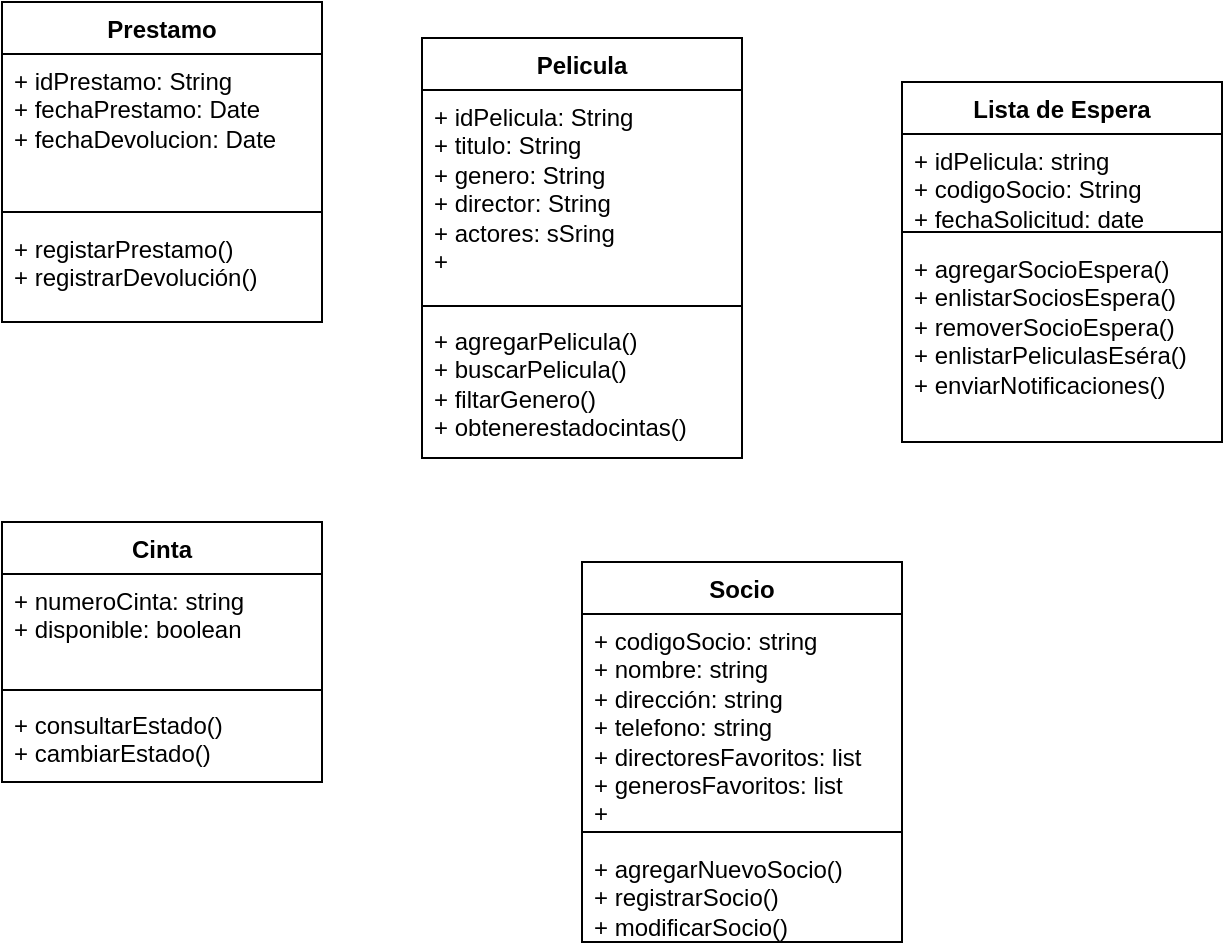 <mxfile version="24.8.3" pages="2">
  <diagram id="HY31zmjFNkYuN76-ePmm" name="Diagrama Parcial 2">
    <mxGraphModel dx="1112" dy="469" grid="1" gridSize="10" guides="1" tooltips="1" connect="1" arrows="1" fold="1" page="1" pageScale="1" pageWidth="827" pageHeight="1169" math="0" shadow="0">
      <root>
        <mxCell id="0" />
        <mxCell id="1" parent="0" />
        <mxCell id="63KjfcL5WjEioUHbcsD_-1" value="Pelicula" style="swimlane;fontStyle=1;align=center;verticalAlign=top;childLayout=stackLayout;horizontal=1;startSize=26;horizontalStack=0;resizeParent=1;resizeParentMax=0;resizeLast=0;collapsible=1;marginBottom=0;whiteSpace=wrap;html=1;" vertex="1" parent="1">
          <mxGeometry x="280" y="258" width="160" height="210" as="geometry" />
        </mxCell>
        <mxCell id="63KjfcL5WjEioUHbcsD_-2" value="+ idPelicula: String&lt;br&gt;&lt;div&gt;+ titulo: String&lt;div&gt;+ genero: String&lt;/div&gt;&lt;div&gt;+ director: String&lt;/div&gt;&lt;div&gt;+ actores: sSring&lt;/div&gt;&lt;div&gt;+&lt;/div&gt;&lt;/div&gt;" style="text;strokeColor=none;fillColor=none;align=left;verticalAlign=top;spacingLeft=4;spacingRight=4;overflow=hidden;rotatable=0;points=[[0,0.5],[1,0.5]];portConstraint=eastwest;whiteSpace=wrap;html=1;" vertex="1" parent="63KjfcL5WjEioUHbcsD_-1">
          <mxGeometry y="26" width="160" height="104" as="geometry" />
        </mxCell>
        <mxCell id="63KjfcL5WjEioUHbcsD_-3" value="" style="line;strokeWidth=1;fillColor=none;align=left;verticalAlign=middle;spacingTop=-1;spacingLeft=3;spacingRight=3;rotatable=0;labelPosition=right;points=[];portConstraint=eastwest;strokeColor=inherit;" vertex="1" parent="63KjfcL5WjEioUHbcsD_-1">
          <mxGeometry y="130" width="160" height="8" as="geometry" />
        </mxCell>
        <mxCell id="63KjfcL5WjEioUHbcsD_-4" value="+ agregarPelicula()&lt;div&gt;&lt;span style=&quot;background-color: initial;&quot;&gt;+ buscarPelicula()&lt;/span&gt;&lt;/div&gt;&lt;div&gt;&lt;span style=&quot;background-color: initial;&quot;&gt;+ filtarGenero()&lt;/span&gt;&lt;/div&gt;&lt;div&gt;&lt;span style=&quot;background-color: initial;&quot;&gt;+ obtenerestadocintas()&lt;/span&gt;&lt;/div&gt;&lt;div&gt;&lt;span style=&quot;background-color: initial;&quot;&gt;&lt;br&gt;&lt;/span&gt;&lt;/div&gt;" style="text;strokeColor=none;fillColor=none;align=left;verticalAlign=top;spacingLeft=4;spacingRight=4;overflow=hidden;rotatable=0;points=[[0,0.5],[1,0.5]];portConstraint=eastwest;whiteSpace=wrap;html=1;" vertex="1" parent="63KjfcL5WjEioUHbcsD_-1">
          <mxGeometry y="138" width="160" height="72" as="geometry" />
        </mxCell>
        <mxCell id="63KjfcL5WjEioUHbcsD_-5" value="Cinta" style="swimlane;fontStyle=1;align=center;verticalAlign=top;childLayout=stackLayout;horizontal=1;startSize=26;horizontalStack=0;resizeParent=1;resizeParentMax=0;resizeLast=0;collapsible=1;marginBottom=0;whiteSpace=wrap;html=1;" vertex="1" parent="1">
          <mxGeometry x="70" y="500" width="160" height="130" as="geometry" />
        </mxCell>
        <mxCell id="63KjfcL5WjEioUHbcsD_-6" value="+ numeroCinta: string&lt;div&gt;+ disponible: boolean&lt;/div&gt;" style="text;strokeColor=none;fillColor=none;align=left;verticalAlign=top;spacingLeft=4;spacingRight=4;overflow=hidden;rotatable=0;points=[[0,0.5],[1,0.5]];portConstraint=eastwest;whiteSpace=wrap;html=1;" vertex="1" parent="63KjfcL5WjEioUHbcsD_-5">
          <mxGeometry y="26" width="160" height="54" as="geometry" />
        </mxCell>
        <mxCell id="63KjfcL5WjEioUHbcsD_-7" value="" style="line;strokeWidth=1;fillColor=none;align=left;verticalAlign=middle;spacingTop=-1;spacingLeft=3;spacingRight=3;rotatable=0;labelPosition=right;points=[];portConstraint=eastwest;strokeColor=inherit;" vertex="1" parent="63KjfcL5WjEioUHbcsD_-5">
          <mxGeometry y="80" width="160" height="8" as="geometry" />
        </mxCell>
        <mxCell id="63KjfcL5WjEioUHbcsD_-8" value="+ consultarEstado()&lt;div&gt;+ cambiarEstado()&lt;/div&gt;" style="text;strokeColor=none;fillColor=none;align=left;verticalAlign=top;spacingLeft=4;spacingRight=4;overflow=hidden;rotatable=0;points=[[0,0.5],[1,0.5]];portConstraint=eastwest;whiteSpace=wrap;html=1;" vertex="1" parent="63KjfcL5WjEioUHbcsD_-5">
          <mxGeometry y="88" width="160" height="42" as="geometry" />
        </mxCell>
        <mxCell id="63KjfcL5WjEioUHbcsD_-9" value="Prestamo" style="swimlane;fontStyle=1;align=center;verticalAlign=top;childLayout=stackLayout;horizontal=1;startSize=26;horizontalStack=0;resizeParent=1;resizeParentMax=0;resizeLast=0;collapsible=1;marginBottom=0;whiteSpace=wrap;html=1;" vertex="1" parent="1">
          <mxGeometry x="70" y="240" width="160" height="160" as="geometry" />
        </mxCell>
        <mxCell id="63KjfcL5WjEioUHbcsD_-10" value="+ idPrestamo: String&lt;div&gt;+ fechaPrestamo: Date&lt;div&gt;+ fechaDevolucion: Date&lt;/div&gt;&lt;div&gt;&lt;br&gt;&lt;/div&gt;&lt;/div&gt;" style="text;strokeColor=none;fillColor=none;align=left;verticalAlign=top;spacingLeft=4;spacingRight=4;overflow=hidden;rotatable=0;points=[[0,0.5],[1,0.5]];portConstraint=eastwest;whiteSpace=wrap;html=1;" vertex="1" parent="63KjfcL5WjEioUHbcsD_-9">
          <mxGeometry y="26" width="160" height="74" as="geometry" />
        </mxCell>
        <mxCell id="63KjfcL5WjEioUHbcsD_-11" value="" style="line;strokeWidth=1;fillColor=none;align=left;verticalAlign=middle;spacingTop=-1;spacingLeft=3;spacingRight=3;rotatable=0;labelPosition=right;points=[];portConstraint=eastwest;strokeColor=inherit;" vertex="1" parent="63KjfcL5WjEioUHbcsD_-9">
          <mxGeometry y="100" width="160" height="10" as="geometry" />
        </mxCell>
        <mxCell id="63KjfcL5WjEioUHbcsD_-12" value="+ registarPrestamo()&lt;div&gt;+ registrarDevolución()&lt;/div&gt;" style="text;strokeColor=none;fillColor=none;align=left;verticalAlign=top;spacingLeft=4;spacingRight=4;overflow=hidden;rotatable=0;points=[[0,0.5],[1,0.5]];portConstraint=eastwest;whiteSpace=wrap;html=1;" vertex="1" parent="63KjfcL5WjEioUHbcsD_-9">
          <mxGeometry y="110" width="160" height="50" as="geometry" />
        </mxCell>
        <mxCell id="63KjfcL5WjEioUHbcsD_-13" value="Socio" style="swimlane;fontStyle=1;align=center;verticalAlign=top;childLayout=stackLayout;horizontal=1;startSize=26;horizontalStack=0;resizeParent=1;resizeParentMax=0;resizeLast=0;collapsible=1;marginBottom=0;whiteSpace=wrap;html=1;" vertex="1" parent="1">
          <mxGeometry x="360" y="520" width="160" height="190" as="geometry" />
        </mxCell>
        <mxCell id="63KjfcL5WjEioUHbcsD_-14" value="+ codigoSocio: string&lt;div&gt;+ nombre: string&lt;/div&gt;&lt;div&gt;+ dirección: string&lt;/div&gt;&lt;div&gt;+ telefono: string&lt;/div&gt;&lt;div&gt;+ directoresFavoritos: list&lt;/div&gt;&lt;div&gt;+ generosFavoritos: list&lt;/div&gt;&lt;div&gt;+&lt;/div&gt;" style="text;strokeColor=none;fillColor=none;align=left;verticalAlign=top;spacingLeft=4;spacingRight=4;overflow=hidden;rotatable=0;points=[[0,0.5],[1,0.5]];portConstraint=eastwest;whiteSpace=wrap;html=1;" vertex="1" parent="63KjfcL5WjEioUHbcsD_-13">
          <mxGeometry y="26" width="160" height="104" as="geometry" />
        </mxCell>
        <mxCell id="63KjfcL5WjEioUHbcsD_-15" value="" style="line;strokeWidth=1;fillColor=none;align=left;verticalAlign=middle;spacingTop=-1;spacingLeft=3;spacingRight=3;rotatable=0;labelPosition=right;points=[];portConstraint=eastwest;strokeColor=inherit;" vertex="1" parent="63KjfcL5WjEioUHbcsD_-13">
          <mxGeometry y="130" width="160" height="10" as="geometry" />
        </mxCell>
        <mxCell id="63KjfcL5WjEioUHbcsD_-16" value="+ agregarNuevoSocio()&lt;div&gt;+ registrarSocio()&lt;div&gt;+ modificarSocio()&lt;/div&gt;&lt;div&gt;&lt;br&gt;&lt;/div&gt;&lt;/div&gt;" style="text;strokeColor=none;fillColor=none;align=left;verticalAlign=top;spacingLeft=4;spacingRight=4;overflow=hidden;rotatable=0;points=[[0,0.5],[1,0.5]];portConstraint=eastwest;whiteSpace=wrap;html=1;" vertex="1" parent="63KjfcL5WjEioUHbcsD_-13">
          <mxGeometry y="140" width="160" height="50" as="geometry" />
        </mxCell>
        <mxCell id="63KjfcL5WjEioUHbcsD_-17" value="Lista de Espera" style="swimlane;fontStyle=1;align=center;verticalAlign=top;childLayout=stackLayout;horizontal=1;startSize=26;horizontalStack=0;resizeParent=1;resizeParentMax=0;resizeLast=0;collapsible=1;marginBottom=0;whiteSpace=wrap;html=1;" vertex="1" parent="1">
          <mxGeometry x="520" y="280" width="160" height="180" as="geometry" />
        </mxCell>
        <mxCell id="63KjfcL5WjEioUHbcsD_-18" value="+ idPelicula: string&lt;div&gt;+ codigoSocio: String&lt;div&gt;+ fechaSolicitud: date&lt;/div&gt;&lt;/div&gt;" style="text;strokeColor=none;fillColor=none;align=left;verticalAlign=top;spacingLeft=4;spacingRight=4;overflow=hidden;rotatable=0;points=[[0,0.5],[1,0.5]];portConstraint=eastwest;whiteSpace=wrap;html=1;" vertex="1" parent="63KjfcL5WjEioUHbcsD_-17">
          <mxGeometry y="26" width="160" height="44" as="geometry" />
        </mxCell>
        <mxCell id="63KjfcL5WjEioUHbcsD_-19" value="" style="line;strokeWidth=1;fillColor=none;align=left;verticalAlign=middle;spacingTop=-1;spacingLeft=3;spacingRight=3;rotatable=0;labelPosition=right;points=[];portConstraint=eastwest;strokeColor=inherit;" vertex="1" parent="63KjfcL5WjEioUHbcsD_-17">
          <mxGeometry y="70" width="160" height="10" as="geometry" />
        </mxCell>
        <mxCell id="63KjfcL5WjEioUHbcsD_-20" value="+ agregarSocioEspera()&lt;div&gt;+ enlistarSociosEspera()&lt;br&gt;&lt;div&gt;+ removerSocioEspera()&lt;/div&gt;&lt;div&gt;+ enlistarPeliculasEséra()&lt;/div&gt;&lt;/div&gt;&lt;div&gt;+ enviarNotificaciones()&lt;/div&gt;" style="text;strokeColor=none;fillColor=none;align=left;verticalAlign=top;spacingLeft=4;spacingRight=4;overflow=hidden;rotatable=0;points=[[0,0.5],[1,0.5]];portConstraint=eastwest;whiteSpace=wrap;html=1;" vertex="1" parent="63KjfcL5WjEioUHbcsD_-17">
          <mxGeometry y="80" width="160" height="100" as="geometry" />
        </mxCell>
      </root>
    </mxGraphModel>
  </diagram>
  <diagram name="Diagrama Taller 1" id="RLStZQRMeVhz8EXBQSYT">
    <mxGraphModel grid="1" page="1" gridSize="10" guides="1" tooltips="1" connect="1" arrows="1" fold="1" pageScale="1" pageWidth="827" pageHeight="1169" math="0" shadow="0">
      <root>
        <mxCell id="0" />
        <mxCell id="1" parent="0" />
        <mxCell id="O9e-W4EGKh9RpnOx4HyX-1" style="edgeStyle=orthogonalEdgeStyle;rounded=0;orthogonalLoop=1;jettySize=auto;html=1;exitX=1;exitY=0.75;exitDx=0;exitDy=0;" edge="1" parent="1" source="O9e-W4EGKh9RpnOx4HyX-7" target="O9e-W4EGKh9RpnOx4HyX-15">
          <mxGeometry relative="1" as="geometry" />
        </mxCell>
        <mxCell id="O9e-W4EGKh9RpnOx4HyX-2" style="edgeStyle=orthogonalEdgeStyle;rounded=0;orthogonalLoop=1;jettySize=auto;html=1;exitX=1;exitY=0.25;exitDx=0;exitDy=0;entryX=0.5;entryY=1;entryDx=0;entryDy=0;" edge="1" parent="1" source="O9e-W4EGKh9RpnOx4HyX-7" target="O9e-W4EGKh9RpnOx4HyX-11">
          <mxGeometry relative="1" as="geometry" />
        </mxCell>
        <mxCell id="O9e-W4EGKh9RpnOx4HyX-3" style="edgeStyle=orthogonalEdgeStyle;rounded=0;orthogonalLoop=1;jettySize=auto;html=1;exitX=0.5;exitY=1;exitDx=0;exitDy=0;" edge="1" parent="1" source="O9e-W4EGKh9RpnOx4HyX-7" target="O9e-W4EGKh9RpnOx4HyX-34">
          <mxGeometry relative="1" as="geometry" />
        </mxCell>
        <mxCell id="O9e-W4EGKh9RpnOx4HyX-4" style="edgeStyle=orthogonalEdgeStyle;rounded=0;orthogonalLoop=1;jettySize=auto;html=1;exitX=0.5;exitY=0;exitDx=0;exitDy=0;" edge="1" parent="1" source="O9e-W4EGKh9RpnOx4HyX-7" target="O9e-W4EGKh9RpnOx4HyX-48">
          <mxGeometry relative="1" as="geometry" />
        </mxCell>
        <mxCell id="O9e-W4EGKh9RpnOx4HyX-5" style="edgeStyle=orthogonalEdgeStyle;rounded=0;orthogonalLoop=1;jettySize=auto;html=1;exitX=0;exitY=0.75;exitDx=0;exitDy=0;" edge="1" parent="1" source="O9e-W4EGKh9RpnOx4HyX-7" target="O9e-W4EGKh9RpnOx4HyX-24">
          <mxGeometry relative="1" as="geometry" />
        </mxCell>
        <mxCell id="O9e-W4EGKh9RpnOx4HyX-6" style="edgeStyle=orthogonalEdgeStyle;rounded=0;orthogonalLoop=1;jettySize=auto;html=1;exitX=0;exitY=0.25;exitDx=0;exitDy=0;entryX=0.5;entryY=0;entryDx=0;entryDy=0;" edge="1" parent="1" source="O9e-W4EGKh9RpnOx4HyX-7" target="O9e-W4EGKh9RpnOx4HyX-20">
          <mxGeometry relative="1" as="geometry">
            <mxPoint x="1330" y="410" as="targetPoint" />
          </mxGeometry>
        </mxCell>
        <mxCell id="O9e-W4EGKh9RpnOx4HyX-7" value="Sistema de Gestión&amp;nbsp;&lt;div&gt;Clínica Veterinaria&lt;/div&gt;" style="rounded=0;whiteSpace=wrap;html=1;" vertex="1" parent="1">
          <mxGeometry x="1840" y="630" width="120" height="60" as="geometry" />
        </mxCell>
        <mxCell id="O9e-W4EGKh9RpnOx4HyX-8" style="edgeStyle=orthogonalEdgeStyle;rounded=0;orthogonalLoop=1;jettySize=auto;html=1;exitX=1;exitY=0.5;exitDx=0;exitDy=0;" edge="1" parent="1" source="O9e-W4EGKh9RpnOx4HyX-11" target="O9e-W4EGKh9RpnOx4HyX-38">
          <mxGeometry relative="1" as="geometry" />
        </mxCell>
        <mxCell id="O9e-W4EGKh9RpnOx4HyX-9" style="edgeStyle=orthogonalEdgeStyle;rounded=0;orthogonalLoop=1;jettySize=auto;html=1;exitX=0.5;exitY=0;exitDx=0;exitDy=0;entryX=0.5;entryY=1;entryDx=0;entryDy=0;" edge="1" parent="1" source="O9e-W4EGKh9RpnOx4HyX-11" target="O9e-W4EGKh9RpnOx4HyX-40">
          <mxGeometry relative="1" as="geometry" />
        </mxCell>
        <mxCell id="O9e-W4EGKh9RpnOx4HyX-10" style="edgeStyle=orthogonalEdgeStyle;rounded=0;orthogonalLoop=1;jettySize=auto;html=1;exitX=0;exitY=0.5;exitDx=0;exitDy=0;entryX=0.5;entryY=1;entryDx=0;entryDy=0;" edge="1" parent="1" source="O9e-W4EGKh9RpnOx4HyX-11" target="O9e-W4EGKh9RpnOx4HyX-42">
          <mxGeometry relative="1" as="geometry" />
        </mxCell>
        <mxCell id="O9e-W4EGKh9RpnOx4HyX-11" value="Gestión de Ingresos" style="shape=process;whiteSpace=wrap;html=1;backgroundOutline=1;" vertex="1" parent="1">
          <mxGeometry x="2900" y="560" width="120" height="60" as="geometry" />
        </mxCell>
        <mxCell id="O9e-W4EGKh9RpnOx4HyX-12" style="edgeStyle=orthogonalEdgeStyle;rounded=0;orthogonalLoop=1;jettySize=auto;html=1;exitX=0.5;exitY=1;exitDx=0;exitDy=0;" edge="1" parent="1" source="O9e-W4EGKh9RpnOx4HyX-15" target="O9e-W4EGKh9RpnOx4HyX-44">
          <mxGeometry relative="1" as="geometry" />
        </mxCell>
        <mxCell id="O9e-W4EGKh9RpnOx4HyX-13" style="edgeStyle=orthogonalEdgeStyle;rounded=0;orthogonalLoop=1;jettySize=auto;html=1;exitX=1;exitY=0.5;exitDx=0;exitDy=0;" edge="1" parent="1" source="O9e-W4EGKh9RpnOx4HyX-15" target="O9e-W4EGKh9RpnOx4HyX-45">
          <mxGeometry relative="1" as="geometry" />
        </mxCell>
        <mxCell id="O9e-W4EGKh9RpnOx4HyX-14" style="edgeStyle=orthogonalEdgeStyle;rounded=0;orthogonalLoop=1;jettySize=auto;html=1;exitX=0;exitY=0.5;exitDx=0;exitDy=0;" edge="1" parent="1" source="O9e-W4EGKh9RpnOx4HyX-15" target="O9e-W4EGKh9RpnOx4HyX-43">
          <mxGeometry relative="1" as="geometry" />
        </mxCell>
        <mxCell id="O9e-W4EGKh9RpnOx4HyX-15" value="Gestión de Pagos" style="shape=process;whiteSpace=wrap;html=1;backgroundOutline=1;" vertex="1" parent="1">
          <mxGeometry x="2440" y="800" width="120" height="60" as="geometry" />
        </mxCell>
        <mxCell id="O9e-W4EGKh9RpnOx4HyX-16" style="edgeStyle=orthogonalEdgeStyle;rounded=0;orthogonalLoop=1;jettySize=auto;html=1;exitX=0.75;exitY=1;exitDx=0;exitDy=0;" edge="1" parent="1" source="O9e-W4EGKh9RpnOx4HyX-20" target="O9e-W4EGKh9RpnOx4HyX-30">
          <mxGeometry relative="1" as="geometry" />
        </mxCell>
        <mxCell id="O9e-W4EGKh9RpnOx4HyX-17" style="edgeStyle=orthogonalEdgeStyle;rounded=0;orthogonalLoop=1;jettySize=auto;html=1;exitX=0.25;exitY=1;exitDx=0;exitDy=0;" edge="1" parent="1" source="O9e-W4EGKh9RpnOx4HyX-20" target="O9e-W4EGKh9RpnOx4HyX-29">
          <mxGeometry relative="1" as="geometry" />
        </mxCell>
        <mxCell id="O9e-W4EGKh9RpnOx4HyX-18" style="edgeStyle=orthogonalEdgeStyle;rounded=0;orthogonalLoop=1;jettySize=auto;html=1;exitX=0;exitY=0.5;exitDx=0;exitDy=0;" edge="1" parent="1" source="O9e-W4EGKh9RpnOx4HyX-20" target="O9e-W4EGKh9RpnOx4HyX-52">
          <mxGeometry relative="1" as="geometry" />
        </mxCell>
        <mxCell id="O9e-W4EGKh9RpnOx4HyX-19" style="edgeStyle=orthogonalEdgeStyle;rounded=0;orthogonalLoop=1;jettySize=auto;html=1;exitX=1;exitY=0.5;exitDx=0;exitDy=0;" edge="1" parent="1" source="O9e-W4EGKh9RpnOx4HyX-20" target="O9e-W4EGKh9RpnOx4HyX-28">
          <mxGeometry relative="1" as="geometry" />
        </mxCell>
        <mxCell id="O9e-W4EGKh9RpnOx4HyX-20" value="Gestión de Mascotas" style="shape=process;whiteSpace=wrap;html=1;backgroundOutline=1;" vertex="1" parent="1">
          <mxGeometry x="660" y="690" width="120" height="60" as="geometry" />
        </mxCell>
        <mxCell id="O9e-W4EGKh9RpnOx4HyX-21" style="edgeStyle=orthogonalEdgeStyle;rounded=0;orthogonalLoop=1;jettySize=auto;html=1;exitX=0;exitY=0.5;exitDx=0;exitDy=0;" edge="1" parent="1" source="O9e-W4EGKh9RpnOx4HyX-24" target="O9e-W4EGKh9RpnOx4HyX-25">
          <mxGeometry relative="1" as="geometry" />
        </mxCell>
        <mxCell id="O9e-W4EGKh9RpnOx4HyX-22" style="edgeStyle=orthogonalEdgeStyle;rounded=0;orthogonalLoop=1;jettySize=auto;html=1;exitX=0.5;exitY=1;exitDx=0;exitDy=0;" edge="1" parent="1" source="O9e-W4EGKh9RpnOx4HyX-24" target="O9e-W4EGKh9RpnOx4HyX-26">
          <mxGeometry relative="1" as="geometry" />
        </mxCell>
        <mxCell id="O9e-W4EGKh9RpnOx4HyX-23" style="edgeStyle=orthogonalEdgeStyle;rounded=0;orthogonalLoop=1;jettySize=auto;html=1;exitX=1;exitY=0.5;exitDx=0;exitDy=0;entryX=0.5;entryY=0;entryDx=0;entryDy=0;" edge="1" parent="1" source="O9e-W4EGKh9RpnOx4HyX-24" target="O9e-W4EGKh9RpnOx4HyX-27">
          <mxGeometry relative="1" as="geometry" />
        </mxCell>
        <mxCell id="O9e-W4EGKh9RpnOx4HyX-24" value="Gestión de Clientes" style="shape=process;whiteSpace=wrap;html=1;backgroundOutline=1;" vertex="1" parent="1">
          <mxGeometry x="1280" y="800" width="120" height="60" as="geometry" />
        </mxCell>
        <mxCell id="O9e-W4EGKh9RpnOx4HyX-25" value="Registro de Clientes" style="shape=process;whiteSpace=wrap;html=1;backgroundOutline=1;" vertex="1" parent="1">
          <mxGeometry x="1080" y="880" width="120" height="60" as="geometry" />
        </mxCell>
        <mxCell id="O9e-W4EGKh9RpnOx4HyX-26" value="Modificación de&amp;nbsp;&lt;div&gt;Datos&lt;span style=&quot;color: rgba(0, 0, 0, 0); font-family: monospace; font-size: 0px; text-align: start; text-wrap-mode: nowrap; background-color: initial;&quot;&gt;%3CmxGraphModel%3E%3Croot%3E%3CmxCell%20id%3D%220%22%2F%3E%3CmxCell%20id%3D%221%22%20parent%3D%220%22%2F%3E%3CmxCell%20id%3D%222%22%20value%3D%22Gesti%C3%B3n%20de%20Pagos%22%20style%3D%22shape%3Dprocess%3BwhiteSpace%3Dwrap%3Bhtml%3D1%3BbackgroundOutline%3D1%3B%22%20vertex%3D%221%22%20parent%3D%221%22%3E%3CmxGeometry%20x%3D%22550%22%20y%3D%22200%22%20width%3D%22120%22%20height%3D%2260%22%20as%3D%22geometry%22%2F%3E%3C%2FmxCell%3E%3C%2Froot%3E%3C%2FmxGraphModel%3E&lt;/span&gt;&lt;/div&gt;" style="shape=process;whiteSpace=wrap;html=1;backgroundOutline=1;" vertex="1" parent="1">
          <mxGeometry x="1280" y="920" width="120" height="60" as="geometry" />
        </mxCell>
        <mxCell id="O9e-W4EGKh9RpnOx4HyX-27" value="Consulta de&amp;nbsp;&lt;div&gt;Datos&lt;/div&gt;" style="shape=process;whiteSpace=wrap;html=1;backgroundOutline=1;" vertex="1" parent="1">
          <mxGeometry x="1480" y="880" width="120" height="60" as="geometry" />
        </mxCell>
        <mxCell id="O9e-W4EGKh9RpnOx4HyX-28" value="Registro de Mascotas" style="shape=process;whiteSpace=wrap;html=1;backgroundOutline=1;" vertex="1" parent="1">
          <mxGeometry x="880" y="880" width="120" height="60" as="geometry" />
        </mxCell>
        <mxCell id="O9e-W4EGKh9RpnOx4HyX-29" value="Cambio de Propietario" style="shape=process;whiteSpace=wrap;html=1;backgroundOutline=1;" vertex="1" parent="1">
          <mxGeometry x="560" y="880" width="120" height="60" as="geometry" />
        </mxCell>
        <mxCell id="O9e-W4EGKh9RpnOx4HyX-30" value="Gestión de Mascotas" style="shape=process;whiteSpace=wrap;html=1;backgroundOutline=1;" vertex="1" parent="1">
          <mxGeometry x="720" y="880" width="120" height="60" as="geometry" />
        </mxCell>
        <mxCell id="O9e-W4EGKh9RpnOx4HyX-31" style="edgeStyle=orthogonalEdgeStyle;rounded=0;orthogonalLoop=1;jettySize=auto;html=1;exitX=0.5;exitY=1;exitDx=0;exitDy=0;" edge="1" parent="1" source="O9e-W4EGKh9RpnOx4HyX-34" target="O9e-W4EGKh9RpnOx4HyX-36">
          <mxGeometry relative="1" as="geometry" />
        </mxCell>
        <mxCell id="O9e-W4EGKh9RpnOx4HyX-32" style="edgeStyle=orthogonalEdgeStyle;rounded=0;orthogonalLoop=1;jettySize=auto;html=1;exitX=0;exitY=0.5;exitDx=0;exitDy=0;" edge="1" parent="1" source="O9e-W4EGKh9RpnOx4HyX-34" target="O9e-W4EGKh9RpnOx4HyX-35">
          <mxGeometry relative="1" as="geometry" />
        </mxCell>
        <mxCell id="O9e-W4EGKh9RpnOx4HyX-33" style="edgeStyle=orthogonalEdgeStyle;rounded=0;orthogonalLoop=1;jettySize=auto;html=1;exitX=1;exitY=0.5;exitDx=0;exitDy=0;entryX=0.5;entryY=0;entryDx=0;entryDy=0;" edge="1" parent="1" source="O9e-W4EGKh9RpnOx4HyX-34" target="O9e-W4EGKh9RpnOx4HyX-37">
          <mxGeometry relative="1" as="geometry" />
        </mxCell>
        <mxCell id="O9e-W4EGKh9RpnOx4HyX-34" value="Gestión de Consultas" style="shape=process;whiteSpace=wrap;html=1;backgroundOutline=1;" vertex="1" parent="1">
          <mxGeometry x="1840" y="800" width="120" height="60" as="geometry" />
        </mxCell>
        <mxCell id="O9e-W4EGKh9RpnOx4HyX-35" value="Registro de Consultas" style="shape=process;whiteSpace=wrap;html=1;backgroundOutline=1;" vertex="1" parent="1">
          <mxGeometry x="1680" y="930" width="120" height="60" as="geometry" />
        </mxCell>
        <mxCell id="O9e-W4EGKh9RpnOx4HyX-36" value="Control de Tiempo" style="shape=process;whiteSpace=wrap;html=1;backgroundOutline=1;" vertex="1" parent="1">
          <mxGeometry x="1840" y="930" width="120" height="60" as="geometry" />
        </mxCell>
        <mxCell id="O9e-W4EGKh9RpnOx4HyX-37" value="Gestión de Recetas" style="shape=process;whiteSpace=wrap;html=1;backgroundOutline=1;" vertex="1" parent="1">
          <mxGeometry x="2000" y="930" width="120" height="60" as="geometry" />
        </mxCell>
        <mxCell id="O9e-W4EGKh9RpnOx4HyX-38" value="Registro de Ingresos" style="shape=process;whiteSpace=wrap;html=1;backgroundOutline=1;" vertex="1" parent="1">
          <mxGeometry x="3080" y="450" width="120" height="60" as="geometry" />
        </mxCell>
        <mxCell id="O9e-W4EGKh9RpnOx4HyX-39" style="edgeStyle=orthogonalEdgeStyle;rounded=0;orthogonalLoop=1;jettySize=auto;html=1;exitX=0.5;exitY=0;exitDx=0;exitDy=0;entryX=0.5;entryY=0;entryDx=0;entryDy=0;" edge="1" parent="1" source="O9e-W4EGKh9RpnOx4HyX-40" target="O9e-W4EGKh9RpnOx4HyX-50">
          <mxGeometry relative="1" as="geometry" />
        </mxCell>
        <mxCell id="O9e-W4EGKh9RpnOx4HyX-40" value="Monitoreo de Tiempo" style="shape=process;whiteSpace=wrap;html=1;backgroundOutline=1;" vertex="1" parent="1">
          <mxGeometry x="2900" y="450" width="120" height="60" as="geometry" />
        </mxCell>
        <mxCell id="O9e-W4EGKh9RpnOx4HyX-41" style="edgeStyle=orthogonalEdgeStyle;rounded=0;orthogonalLoop=1;jettySize=auto;html=1;exitX=0.5;exitY=0;exitDx=0;exitDy=0;entryX=1;entryY=0.5;entryDx=0;entryDy=0;" edge="1" parent="1" source="O9e-W4EGKh9RpnOx4HyX-42" target="O9e-W4EGKh9RpnOx4HyX-50">
          <mxGeometry relative="1" as="geometry" />
        </mxCell>
        <mxCell id="O9e-W4EGKh9RpnOx4HyX-42" value="Acceso a Camaras" style="shape=process;whiteSpace=wrap;html=1;backgroundOutline=1;" vertex="1" parent="1">
          <mxGeometry x="2720" y="490" width="120" height="60" as="geometry" />
        </mxCell>
        <mxCell id="O9e-W4EGKh9RpnOx4HyX-43" value="Pagos Online" style="shape=process;whiteSpace=wrap;html=1;backgroundOutline=1;" vertex="1" parent="1">
          <mxGeometry x="2280" y="930" width="120" height="60" as="geometry" />
        </mxCell>
        <mxCell id="O9e-W4EGKh9RpnOx4HyX-44" value="Gestión de Recargos" style="shape=process;whiteSpace=wrap;html=1;backgroundOutline=1;" vertex="1" parent="1">
          <mxGeometry x="2440" y="930" width="120" height="60" as="geometry" />
        </mxCell>
        <mxCell id="O9e-W4EGKh9RpnOx4HyX-45" value="Historial de Pagos" style="shape=process;whiteSpace=wrap;html=1;backgroundOutline=1;" vertex="1" parent="1">
          <mxGeometry x="2600" y="930" width="120" height="60" as="geometry" />
        </mxCell>
        <mxCell id="O9e-W4EGKh9RpnOx4HyX-46" style="edgeStyle=orthogonalEdgeStyle;rounded=0;orthogonalLoop=1;jettySize=auto;html=1;exitX=0;exitY=0.5;exitDx=0;exitDy=0;entryX=0.5;entryY=1;entryDx=0;entryDy=0;" edge="1" parent="1" source="O9e-W4EGKh9RpnOx4HyX-48" target="O9e-W4EGKh9RpnOx4HyX-49">
          <mxGeometry relative="1" as="geometry" />
        </mxCell>
        <mxCell id="O9e-W4EGKh9RpnOx4HyX-47" style="edgeStyle=orthogonalEdgeStyle;rounded=0;orthogonalLoop=1;jettySize=auto;html=1;exitX=1;exitY=0.5;exitDx=0;exitDy=0;entryX=0.5;entryY=1;entryDx=0;entryDy=0;" edge="1" parent="1" source="O9e-W4EGKh9RpnOx4HyX-48" target="O9e-W4EGKh9RpnOx4HyX-50">
          <mxGeometry relative="1" as="geometry" />
        </mxCell>
        <mxCell id="O9e-W4EGKh9RpnOx4HyX-48" value="Integración de Sistemas" style="shape=process;whiteSpace=wrap;html=1;backgroundOutline=1;" vertex="1" parent="1">
          <mxGeometry x="1840" y="430" width="120" height="60" as="geometry" />
        </mxCell>
        <mxCell id="O9e-W4EGKh9RpnOx4HyX-49" value="Integración REIAC" style="shape=process;whiteSpace=wrap;html=1;backgroundOutline=1;" vertex="1" parent="1">
          <mxGeometry x="1600" y="370" width="120" height="60" as="geometry" />
        </mxCell>
        <mxCell id="O9e-W4EGKh9RpnOx4HyX-50" value="Integración de Camaras" style="shape=process;whiteSpace=wrap;html=1;backgroundOutline=1;" vertex="1" parent="1">
          <mxGeometry x="2080" y="370" width="120" height="60" as="geometry" />
        </mxCell>
        <mxCell id="O9e-W4EGKh9RpnOx4HyX-51" style="edgeStyle=orthogonalEdgeStyle;rounded=0;orthogonalLoop=1;jettySize=auto;html=1;exitX=0.5;exitY=0;exitDx=0;exitDy=0;entryX=0;entryY=0.5;entryDx=0;entryDy=0;" edge="1" parent="1" source="O9e-W4EGKh9RpnOx4HyX-52" target="O9e-W4EGKh9RpnOx4HyX-49">
          <mxGeometry relative="1" as="geometry" />
        </mxCell>
        <mxCell id="O9e-W4EGKh9RpnOx4HyX-52" value="Verificación REIAC" style="shape=process;whiteSpace=wrap;html=1;backgroundOutline=1;" vertex="1" parent="1">
          <mxGeometry x="520" y="520" width="120" height="60" as="geometry" />
        </mxCell>
        <mxCell id="O9e-W4EGKh9RpnOx4HyX-53" value="MODELO DE REQUERIMIENTOS&lt;div&gt;Magda Jannette Fernández Camargo&lt;/div&gt;" style="rounded=1;whiteSpace=wrap;html=1;fontSize=22;fontStyle=1" vertex="1" parent="1">
          <mxGeometry x="1620.5" y="220" width="559" height="60" as="geometry" />
        </mxCell>
      </root>
    </mxGraphModel>
  </diagram>
</mxfile>
